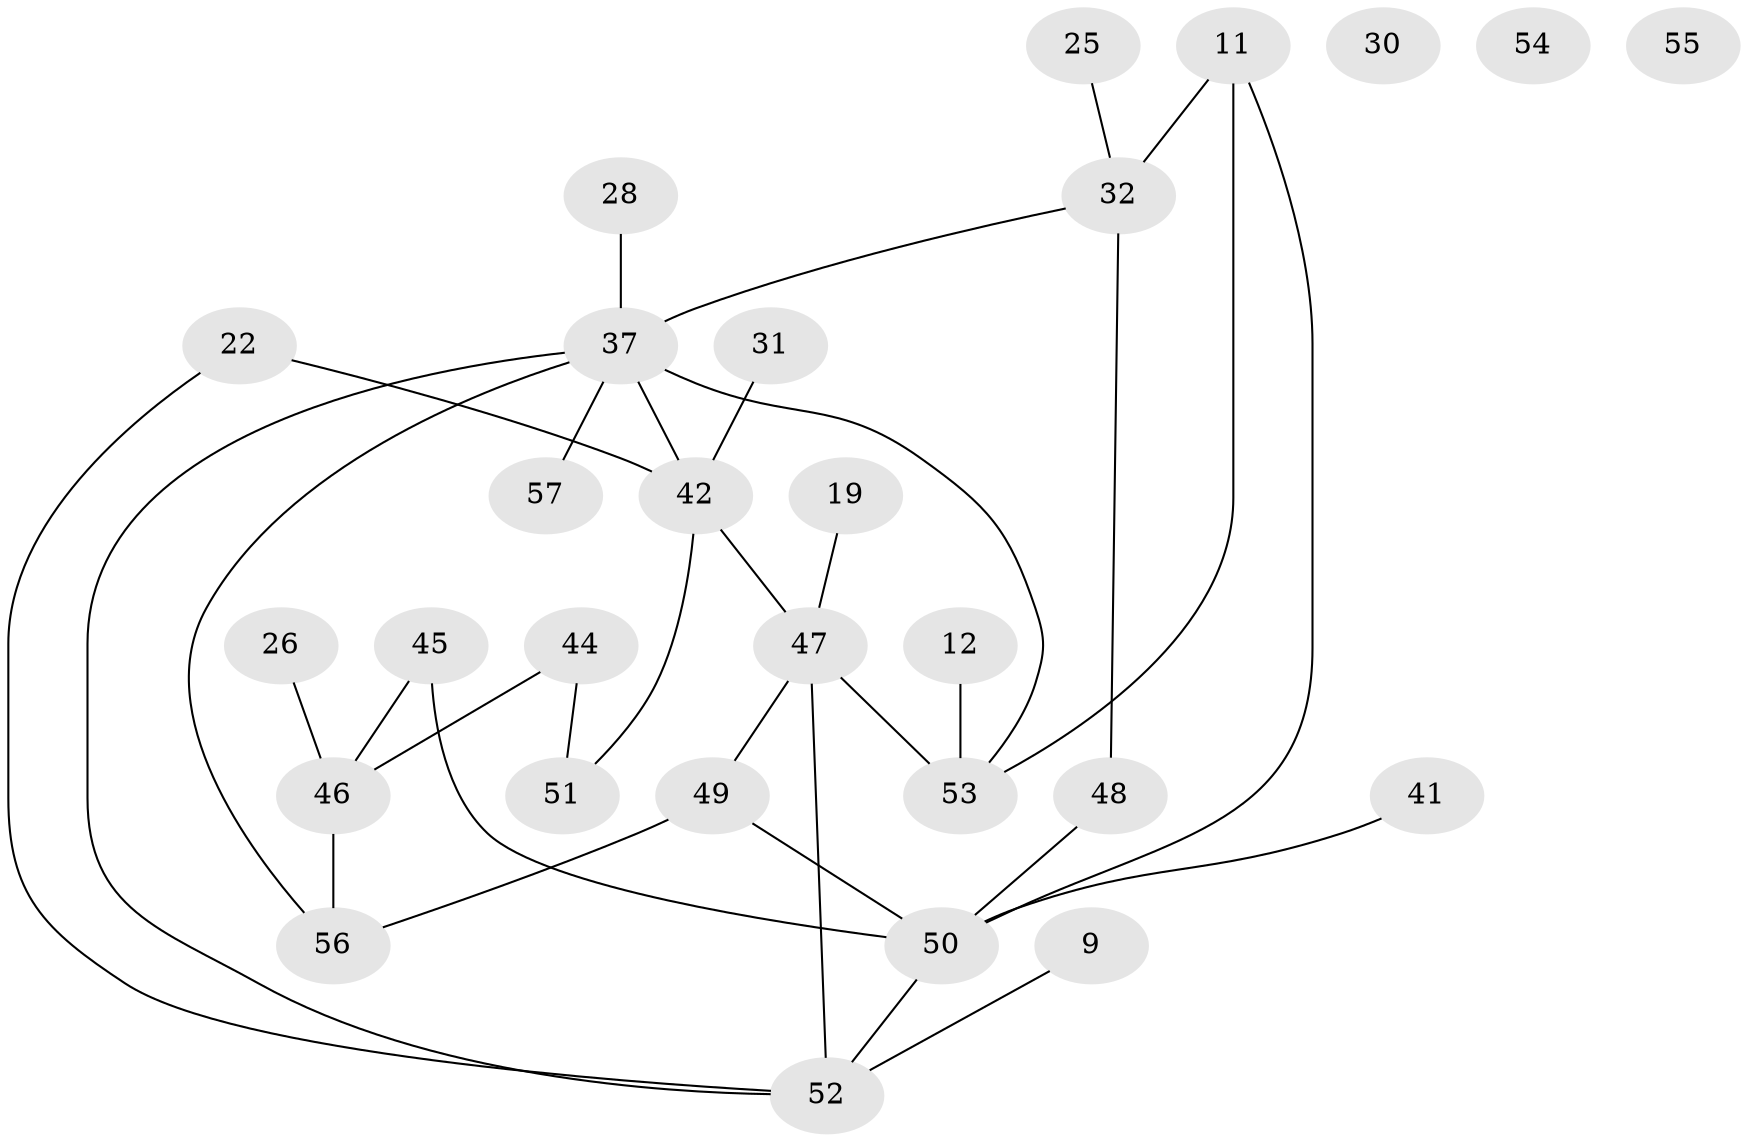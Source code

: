 // original degree distribution, {2: 0.3333333333333333, 4: 0.14035087719298245, 1: 0.17543859649122806, 3: 0.17543859649122806, 5: 0.10526315789473684, 6: 0.017543859649122806, 0: 0.05263157894736842}
// Generated by graph-tools (version 1.1) at 2025/39/03/09/25 04:39:41]
// undirected, 28 vertices, 34 edges
graph export_dot {
graph [start="1"]
  node [color=gray90,style=filled];
  9;
  11;
  12;
  19;
  22;
  25;
  26;
  28;
  30;
  31;
  32 [super="+17+23"];
  37 [super="+34+36"];
  41;
  42 [super="+14"];
  44;
  45;
  46 [super="+7+1+21+24"];
  47 [super="+3+39"];
  48 [super="+15"];
  49 [super="+27"];
  50 [super="+29+35+43"];
  51;
  52 [super="+13+33"];
  53 [super="+8+18+16"];
  54;
  55;
  56 [super="+38"];
  57 [super="+40"];
  9 -- 52;
  11 -- 32 [weight=2];
  11 -- 53 [weight=2];
  11 -- 50;
  12 -- 53;
  19 -- 47;
  22 -- 52;
  22 -- 42;
  25 -- 32;
  26 -- 46;
  28 -- 37;
  31 -- 42;
  32 -- 48;
  32 -- 37;
  37 -- 56;
  37 -- 42 [weight=2];
  37 -- 52;
  37 -- 53;
  37 -- 57;
  41 -- 50;
  42 -- 51;
  42 -- 47 [weight=2];
  44 -- 46;
  44 -- 51;
  45 -- 46;
  45 -- 50 [weight=3];
  46 -- 56 [weight=2];
  47 -- 52 [weight=2];
  47 -- 53 [weight=2];
  47 -- 49;
  48 -- 50 [weight=2];
  49 -- 56;
  49 -- 50;
  50 -- 52;
}
